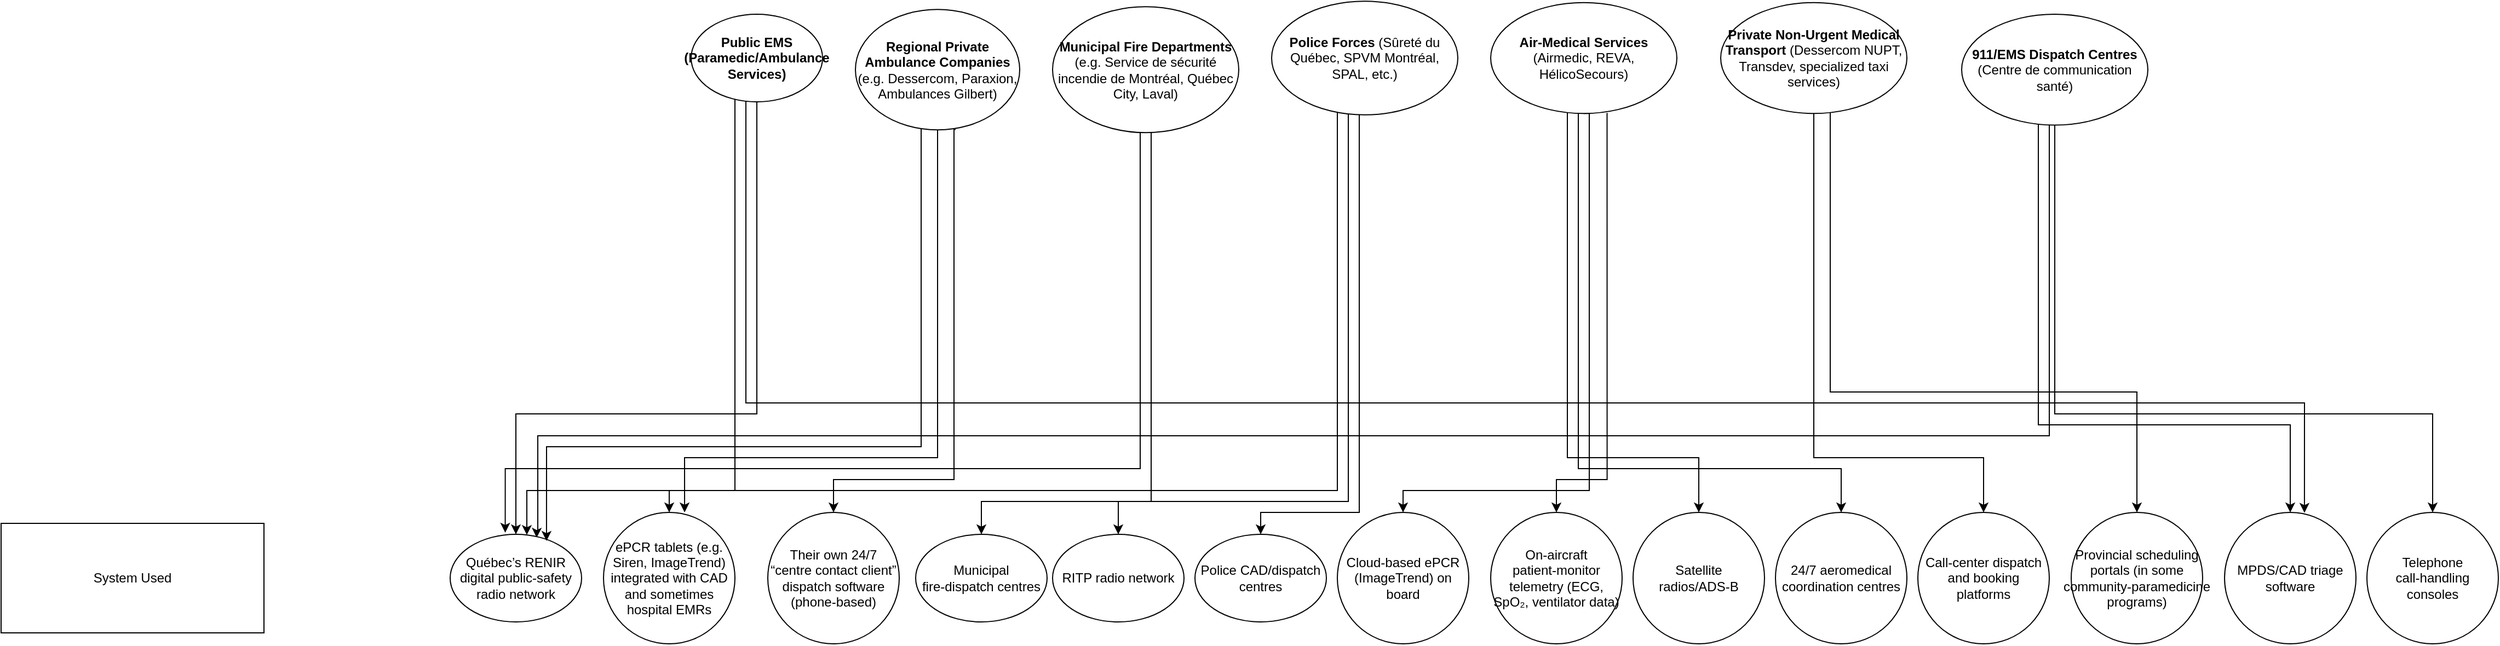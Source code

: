 <mxfile version="28.0.6">
  <diagram name="Page-1" id="VLvkBeRrYSE3Y4UppnLz">
    <mxGraphModel dx="2528" dy="2016" grid="1" gridSize="10" guides="1" tooltips="1" connect="1" arrows="1" fold="1" page="1" pageScale="1" pageWidth="850" pageHeight="1100" math="0" shadow="0">
      <root>
        <mxCell id="0" />
        <mxCell id="1" parent="0" />
        <mxCell id="2vuA0qgI1Cq_uTjpw-aO-11" style="edgeStyle=orthogonalEdgeStyle;rounded=0;orthogonalLoop=1;jettySize=auto;html=1;exitX=0.5;exitY=1;exitDx=0;exitDy=0;entryX=0.5;entryY=0;entryDx=0;entryDy=0;" edge="1" parent="1" source="2vuA0qgI1Cq_uTjpw-aO-1" target="2vuA0qgI1Cq_uTjpw-aO-10">
          <mxGeometry relative="1" as="geometry">
            <Array as="points">
              <mxPoint x="-70" y="280" />
              <mxPoint x="-290" y="280" />
            </Array>
          </mxGeometry>
        </mxCell>
        <mxCell id="2vuA0qgI1Cq_uTjpw-aO-13" style="edgeStyle=orthogonalEdgeStyle;rounded=0;orthogonalLoop=1;jettySize=auto;html=1;" edge="1" parent="1" source="2vuA0qgI1Cq_uTjpw-aO-1" target="2vuA0qgI1Cq_uTjpw-aO-12">
          <mxGeometry relative="1" as="geometry">
            <Array as="points">
              <mxPoint x="-90" y="350" />
              <mxPoint x="-150" y="350" />
            </Array>
          </mxGeometry>
        </mxCell>
        <mxCell id="2vuA0qgI1Cq_uTjpw-aO-1" value="&lt;strong data-end=&quot;247&quot; data-start=&quot;202&quot;&gt;Public EMS (Paramedic/Ambulance Services)&lt;/strong&gt;" style="ellipse;whiteSpace=wrap;html=1;" vertex="1" parent="1">
          <mxGeometry x="-130" y="-84.99" width="120" height="80" as="geometry" />
        </mxCell>
        <mxCell id="2vuA0qgI1Cq_uTjpw-aO-15" style="edgeStyle=orthogonalEdgeStyle;rounded=0;orthogonalLoop=1;jettySize=auto;html=1;entryX=0.5;entryY=0;entryDx=0;entryDy=0;exitX=0.61;exitY=0.996;exitDx=0;exitDy=0;exitPerimeter=0;" edge="1" parent="1" source="2vuA0qgI1Cq_uTjpw-aO-2" target="2vuA0qgI1Cq_uTjpw-aO-14">
          <mxGeometry relative="1" as="geometry">
            <Array as="points">
              <mxPoint x="110" y="20" />
              <mxPoint x="110" y="340" />
              <mxPoint y="340" />
            </Array>
          </mxGeometry>
        </mxCell>
        <mxCell id="2vuA0qgI1Cq_uTjpw-aO-17" style="edgeStyle=orthogonalEdgeStyle;rounded=0;orthogonalLoop=1;jettySize=auto;html=1;entryX=0.617;entryY=0;entryDx=0;entryDy=0;exitX=0.5;exitY=1;exitDx=0;exitDy=0;entryPerimeter=0;" edge="1" parent="1" source="2vuA0qgI1Cq_uTjpw-aO-2" target="2vuA0qgI1Cq_uTjpw-aO-12">
          <mxGeometry relative="1" as="geometry">
            <Array as="points">
              <mxPoint x="95" y="320" />
              <mxPoint x="-136" y="320" />
            </Array>
          </mxGeometry>
        </mxCell>
        <mxCell id="2vuA0qgI1Cq_uTjpw-aO-2" value="&lt;strong data-end=&quot;789&quot; data-start=&quot;749&quot;&gt;Regional Private Ambulance Companies&lt;/strong&gt; (e.g. Dessercom, Paraxion, Ambulances Gilbert)" style="ellipse;whiteSpace=wrap;html=1;" vertex="1" parent="1">
          <mxGeometry x="20" y="-89.37" width="150" height="110" as="geometry" />
        </mxCell>
        <mxCell id="2vuA0qgI1Cq_uTjpw-aO-22" style="edgeStyle=orthogonalEdgeStyle;rounded=0;orthogonalLoop=1;jettySize=auto;html=1;entryX=0.5;entryY=0;entryDx=0;entryDy=0;" edge="1" parent="1" source="2vuA0qgI1Cq_uTjpw-aO-3" target="2vuA0qgI1Cq_uTjpw-aO-21">
          <mxGeometry relative="1" as="geometry">
            <Array as="points">
              <mxPoint x="290" y="360" />
              <mxPoint x="135" y="360" />
            </Array>
          </mxGeometry>
        </mxCell>
        <mxCell id="2vuA0qgI1Cq_uTjpw-aO-3" value="&lt;strong data-end=&quot;1231&quot; data-start=&quot;1201&quot;&gt;Municipal Fire Departments&lt;/strong&gt; (e.g. Service de sécurité incendie de Montréal, Québec City, Laval)" style="ellipse;whiteSpace=wrap;html=1;" vertex="1" parent="1">
          <mxGeometry x="200" y="-91.87" width="170" height="115" as="geometry" />
        </mxCell>
        <mxCell id="2vuA0qgI1Cq_uTjpw-aO-25" style="edgeStyle=orthogonalEdgeStyle;rounded=0;orthogonalLoop=1;jettySize=auto;html=1;" edge="1" parent="1" source="2vuA0qgI1Cq_uTjpw-aO-4" target="2vuA0qgI1Cq_uTjpw-aO-24">
          <mxGeometry relative="1" as="geometry">
            <Array as="points">
              <mxPoint x="470" y="360" />
              <mxPoint x="260" y="360" />
            </Array>
          </mxGeometry>
        </mxCell>
        <mxCell id="2vuA0qgI1Cq_uTjpw-aO-27" style="edgeStyle=orthogonalEdgeStyle;rounded=0;orthogonalLoop=1;jettySize=auto;html=1;entryX=0.5;entryY=0;entryDx=0;entryDy=0;" edge="1" parent="1" source="2vuA0qgI1Cq_uTjpw-aO-4" target="2vuA0qgI1Cq_uTjpw-aO-26">
          <mxGeometry relative="1" as="geometry">
            <Array as="points">
              <mxPoint x="480" y="370" />
              <mxPoint x="390" y="370" />
            </Array>
          </mxGeometry>
        </mxCell>
        <mxCell id="2vuA0qgI1Cq_uTjpw-aO-4" value="&lt;strong data-end=&quot;1610&quot; data-start=&quot;1593&quot;&gt;Police Forces&lt;/strong&gt; (Sûreté du Québec, SPVM Montréal, SPAL, etc.)" style="ellipse;whiteSpace=wrap;html=1;" vertex="1" parent="1">
          <mxGeometry x="400" y="-96.87" width="170" height="103.75" as="geometry" />
        </mxCell>
        <mxCell id="2vuA0qgI1Cq_uTjpw-aO-29" style="edgeStyle=orthogonalEdgeStyle;rounded=0;orthogonalLoop=1;jettySize=auto;html=1;exitX=0.5;exitY=1;exitDx=0;exitDy=0;entryX=0.5;entryY=0;entryDx=0;entryDy=0;" edge="1" parent="1" source="2vuA0qgI1Cq_uTjpw-aO-5" target="2vuA0qgI1Cq_uTjpw-aO-28">
          <mxGeometry relative="1" as="geometry">
            <Array as="points">
              <mxPoint x="690" y="6" />
              <mxPoint x="690" y="350" />
              <mxPoint x="520" y="350" />
            </Array>
          </mxGeometry>
        </mxCell>
        <mxCell id="2vuA0qgI1Cq_uTjpw-aO-31" style="edgeStyle=orthogonalEdgeStyle;rounded=0;orthogonalLoop=1;jettySize=auto;html=1;exitX=0.625;exitY=0.995;exitDx=0;exitDy=0;entryX=0.5;entryY=0;entryDx=0;entryDy=0;exitPerimeter=0;" edge="1" parent="1" source="2vuA0qgI1Cq_uTjpw-aO-5" target="2vuA0qgI1Cq_uTjpw-aO-30">
          <mxGeometry relative="1" as="geometry">
            <Array as="points">
              <mxPoint x="706" y="340" />
              <mxPoint x="660" y="340" />
            </Array>
          </mxGeometry>
        </mxCell>
        <mxCell id="2vuA0qgI1Cq_uTjpw-aO-33" style="edgeStyle=orthogonalEdgeStyle;rounded=0;orthogonalLoop=1;jettySize=auto;html=1;entryX=0.5;entryY=0;entryDx=0;entryDy=0;" edge="1" parent="1" source="2vuA0qgI1Cq_uTjpw-aO-5" target="2vuA0qgI1Cq_uTjpw-aO-32">
          <mxGeometry relative="1" as="geometry">
            <Array as="points">
              <mxPoint x="670" y="320" />
              <mxPoint x="790" y="320" />
            </Array>
          </mxGeometry>
        </mxCell>
        <mxCell id="2vuA0qgI1Cq_uTjpw-aO-35" style="edgeStyle=orthogonalEdgeStyle;rounded=0;orthogonalLoop=1;jettySize=auto;html=1;entryX=0.5;entryY=0;entryDx=0;entryDy=0;" edge="1" parent="1" source="2vuA0qgI1Cq_uTjpw-aO-5" target="2vuA0qgI1Cq_uTjpw-aO-34">
          <mxGeometry relative="1" as="geometry">
            <Array as="points">
              <mxPoint x="680" y="330" />
              <mxPoint x="920" y="330" />
            </Array>
          </mxGeometry>
        </mxCell>
        <mxCell id="2vuA0qgI1Cq_uTjpw-aO-5" value="&lt;strong data-end=&quot;1959&quot; data-start=&quot;1935&quot;&gt;Air‑Medical Services&lt;/strong&gt; (Airmedic, REVA, HélicoSecours)" style="ellipse;whiteSpace=wrap;html=1;" vertex="1" parent="1">
          <mxGeometry x="600" y="-95.62" width="170" height="101.25" as="geometry" />
        </mxCell>
        <mxCell id="2vuA0qgI1Cq_uTjpw-aO-37" style="edgeStyle=orthogonalEdgeStyle;rounded=0;orthogonalLoop=1;jettySize=auto;html=1;exitX=0.5;exitY=1;exitDx=0;exitDy=0;entryX=0.5;entryY=0;entryDx=0;entryDy=0;" edge="1" parent="1" source="2vuA0qgI1Cq_uTjpw-aO-6" target="2vuA0qgI1Cq_uTjpw-aO-36">
          <mxGeometry relative="1" as="geometry">
            <Array as="points">
              <mxPoint x="895" y="320" />
              <mxPoint x="1050" y="320" />
            </Array>
          </mxGeometry>
        </mxCell>
        <mxCell id="2vuA0qgI1Cq_uTjpw-aO-39" style="edgeStyle=orthogonalEdgeStyle;rounded=0;orthogonalLoop=1;jettySize=auto;html=1;entryX=0.5;entryY=0;entryDx=0;entryDy=0;" edge="1" parent="1" source="2vuA0qgI1Cq_uTjpw-aO-6" target="2vuA0qgI1Cq_uTjpw-aO-38">
          <mxGeometry relative="1" as="geometry">
            <Array as="points">
              <mxPoint x="910" y="260" />
              <mxPoint x="1190" y="260" />
            </Array>
          </mxGeometry>
        </mxCell>
        <mxCell id="2vuA0qgI1Cq_uTjpw-aO-6" value="&lt;strong data-end=&quot;2465&quot; data-start=&quot;2425&quot;&gt;Private Non‑Urgent Medical Transport&lt;/strong&gt; (Dessercom NUPT, Transdev, specialized taxi services)" style="ellipse;whiteSpace=wrap;html=1;" vertex="1" parent="1">
          <mxGeometry x="810" y="-95.62" width="170" height="101.25" as="geometry" />
        </mxCell>
        <mxCell id="2vuA0qgI1Cq_uTjpw-aO-41" style="edgeStyle=orthogonalEdgeStyle;rounded=0;orthogonalLoop=1;jettySize=auto;html=1;entryX=0.5;entryY=0;entryDx=0;entryDy=0;" edge="1" parent="1" source="2vuA0qgI1Cq_uTjpw-aO-7" target="2vuA0qgI1Cq_uTjpw-aO-40">
          <mxGeometry relative="1" as="geometry">
            <Array as="points">
              <mxPoint x="1100" y="290" />
              <mxPoint x="1330" y="290" />
            </Array>
          </mxGeometry>
        </mxCell>
        <mxCell id="2vuA0qgI1Cq_uTjpw-aO-42" style="edgeStyle=orthogonalEdgeStyle;rounded=0;orthogonalLoop=1;jettySize=auto;html=1;entryX=0.658;entryY=0.038;entryDx=0;entryDy=0;entryPerimeter=0;" edge="1" parent="1" source="2vuA0qgI1Cq_uTjpw-aO-7" target="2vuA0qgI1Cq_uTjpw-aO-10">
          <mxGeometry relative="1" as="geometry">
            <Array as="points">
              <mxPoint x="1110" y="300" />
              <mxPoint x="-270" y="300" />
              <mxPoint x="-270" y="390" />
              <mxPoint x="-271" y="390" />
            </Array>
          </mxGeometry>
        </mxCell>
        <mxCell id="2vuA0qgI1Cq_uTjpw-aO-44" style="edgeStyle=orthogonalEdgeStyle;rounded=0;orthogonalLoop=1;jettySize=auto;html=1;entryX=0.5;entryY=0;entryDx=0;entryDy=0;" edge="1" parent="1" source="2vuA0qgI1Cq_uTjpw-aO-7" target="2vuA0qgI1Cq_uTjpw-aO-43">
          <mxGeometry relative="1" as="geometry">
            <Array as="points">
              <mxPoint x="1115" y="280" />
              <mxPoint x="1460" y="280" />
            </Array>
          </mxGeometry>
        </mxCell>
        <mxCell id="2vuA0qgI1Cq_uTjpw-aO-7" value="&lt;strong data-end=&quot;2902&quot; data-start=&quot;2874&quot;&gt;911/EMS Dispatch Centres&lt;/strong&gt; (Centre de communication santé)" style="ellipse;whiteSpace=wrap;html=1;" vertex="1" parent="1">
          <mxGeometry x="1030" y="-85" width="170" height="101.25" as="geometry" />
        </mxCell>
        <mxCell id="2vuA0qgI1Cq_uTjpw-aO-10" value="Québec’s RENIR digital public‑safety radio network" style="ellipse;whiteSpace=wrap;html=1;" vertex="1" parent="1">
          <mxGeometry x="-350" y="390" width="120" height="80" as="geometry" />
        </mxCell>
        <mxCell id="2vuA0qgI1Cq_uTjpw-aO-12" value="ePCR tablets (e.g. Siren, ImageTrend) integrated with CAD and sometimes hospital EMRs" style="ellipse;whiteSpace=wrap;html=1;" vertex="1" parent="1">
          <mxGeometry x="-210" y="370" width="120" height="120" as="geometry" />
        </mxCell>
        <mxCell id="2vuA0qgI1Cq_uTjpw-aO-14" value="Their own 24/7 “centre contact client” dispatch software (phone‑based)" style="ellipse;whiteSpace=wrap;html=1;" vertex="1" parent="1">
          <mxGeometry x="-60" y="370" width="120" height="120" as="geometry" />
        </mxCell>
        <mxCell id="2vuA0qgI1Cq_uTjpw-aO-16" style="edgeStyle=orthogonalEdgeStyle;rounded=0;orthogonalLoop=1;jettySize=auto;html=1;entryX=0.733;entryY=0.075;entryDx=0;entryDy=0;entryPerimeter=0;" edge="1" parent="1" source="2vuA0qgI1Cq_uTjpw-aO-2" target="2vuA0qgI1Cq_uTjpw-aO-10">
          <mxGeometry relative="1" as="geometry">
            <Array as="points">
              <mxPoint x="80" y="310" />
              <mxPoint x="-262" y="310" />
            </Array>
          </mxGeometry>
        </mxCell>
        <mxCell id="2vuA0qgI1Cq_uTjpw-aO-19" style="edgeStyle=orthogonalEdgeStyle;rounded=0;orthogonalLoop=1;jettySize=auto;html=1;entryX=0.419;entryY=-0.019;entryDx=0;entryDy=0;entryPerimeter=0;" edge="1" parent="1" source="2vuA0qgI1Cq_uTjpw-aO-3" target="2vuA0qgI1Cq_uTjpw-aO-10">
          <mxGeometry relative="1" as="geometry">
            <Array as="points">
              <mxPoint x="280" y="330" />
              <mxPoint x="-300" y="330" />
            </Array>
          </mxGeometry>
        </mxCell>
        <mxCell id="2vuA0qgI1Cq_uTjpw-aO-21" value="Municipal fire‑dispatch centres" style="ellipse;whiteSpace=wrap;html=1;" vertex="1" parent="1">
          <mxGeometry x="75" y="390" width="120" height="80" as="geometry" />
        </mxCell>
        <mxCell id="2vuA0qgI1Cq_uTjpw-aO-23" style="edgeStyle=orthogonalEdgeStyle;rounded=0;orthogonalLoop=1;jettySize=auto;html=1;" edge="1" parent="1" source="2vuA0qgI1Cq_uTjpw-aO-4" target="2vuA0qgI1Cq_uTjpw-aO-10">
          <mxGeometry relative="1" as="geometry">
            <Array as="points">
              <mxPoint x="460" y="350" />
              <mxPoint x="-280" y="350" />
            </Array>
          </mxGeometry>
        </mxCell>
        <mxCell id="2vuA0qgI1Cq_uTjpw-aO-24" value="RITP radio network" style="ellipse;whiteSpace=wrap;html=1;" vertex="1" parent="1">
          <mxGeometry x="200" y="390" width="120" height="80" as="geometry" />
        </mxCell>
        <mxCell id="2vuA0qgI1Cq_uTjpw-aO-26" value="Police CAD/dispatch centres" style="ellipse;whiteSpace=wrap;html=1;" vertex="1" parent="1">
          <mxGeometry x="330" y="390" width="120" height="80" as="geometry" />
        </mxCell>
        <mxCell id="2vuA0qgI1Cq_uTjpw-aO-28" value="Cloud‑based ePCR (ImageTrend) on board" style="ellipse;whiteSpace=wrap;html=1;" vertex="1" parent="1">
          <mxGeometry x="460" y="370" width="120" height="120" as="geometry" />
        </mxCell>
        <mxCell id="2vuA0qgI1Cq_uTjpw-aO-30" value="On‑aircraft patient‑monitor telemetry (ECG, SpO₂, ventilator data)" style="ellipse;whiteSpace=wrap;html=1;" vertex="1" parent="1">
          <mxGeometry x="600" y="370" width="120" height="120" as="geometry" />
        </mxCell>
        <mxCell id="2vuA0qgI1Cq_uTjpw-aO-32" value="Satellite radios/ADS‑B" style="ellipse;whiteSpace=wrap;html=1;" vertex="1" parent="1">
          <mxGeometry x="730" y="370" width="120" height="120" as="geometry" />
        </mxCell>
        <mxCell id="2vuA0qgI1Cq_uTjpw-aO-34" value="24/7 aeromedical coordination centres" style="ellipse;whiteSpace=wrap;html=1;" vertex="1" parent="1">
          <mxGeometry x="860" y="370" width="120" height="120" as="geometry" />
        </mxCell>
        <mxCell id="2vuA0qgI1Cq_uTjpw-aO-36" value="Call‑center dispatch and booking platforms" style="ellipse;whiteSpace=wrap;html=1;" vertex="1" parent="1">
          <mxGeometry x="990" y="370" width="120" height="120" as="geometry" />
        </mxCell>
        <mxCell id="2vuA0qgI1Cq_uTjpw-aO-38" value="Provincial scheduling portals (in some community‑paramedicine programs)" style="ellipse;whiteSpace=wrap;html=1;" vertex="1" parent="1">
          <mxGeometry x="1130" y="370" width="120" height="120" as="geometry" />
        </mxCell>
        <mxCell id="2vuA0qgI1Cq_uTjpw-aO-40" value="MPDS/CAD triage software" style="ellipse;whiteSpace=wrap;html=1;" vertex="1" parent="1">
          <mxGeometry x="1270" y="370" width="120" height="120" as="geometry" />
        </mxCell>
        <mxCell id="2vuA0qgI1Cq_uTjpw-aO-43" value="Telephone call‑handling consoles" style="ellipse;whiteSpace=wrap;html=1;" vertex="1" parent="1">
          <mxGeometry x="1400" y="370" width="120" height="120" as="geometry" />
        </mxCell>
        <mxCell id="2vuA0qgI1Cq_uTjpw-aO-45" value="System Used" style="rounded=0;whiteSpace=wrap;html=1;" vertex="1" parent="1">
          <mxGeometry x="-760" y="380" width="240" height="100" as="geometry" />
        </mxCell>
        <mxCell id="2vuA0qgI1Cq_uTjpw-aO-46" style="edgeStyle=orthogonalEdgeStyle;rounded=0;orthogonalLoop=1;jettySize=auto;html=1;entryX=0.608;entryY=0.003;entryDx=0;entryDy=0;entryPerimeter=0;" edge="1" parent="1" source="2vuA0qgI1Cq_uTjpw-aO-1" target="2vuA0qgI1Cq_uTjpw-aO-40">
          <mxGeometry relative="1" as="geometry">
            <Array as="points">
              <mxPoint x="-80" y="270" />
              <mxPoint x="1343" y="270" />
            </Array>
          </mxGeometry>
        </mxCell>
      </root>
    </mxGraphModel>
  </diagram>
</mxfile>
